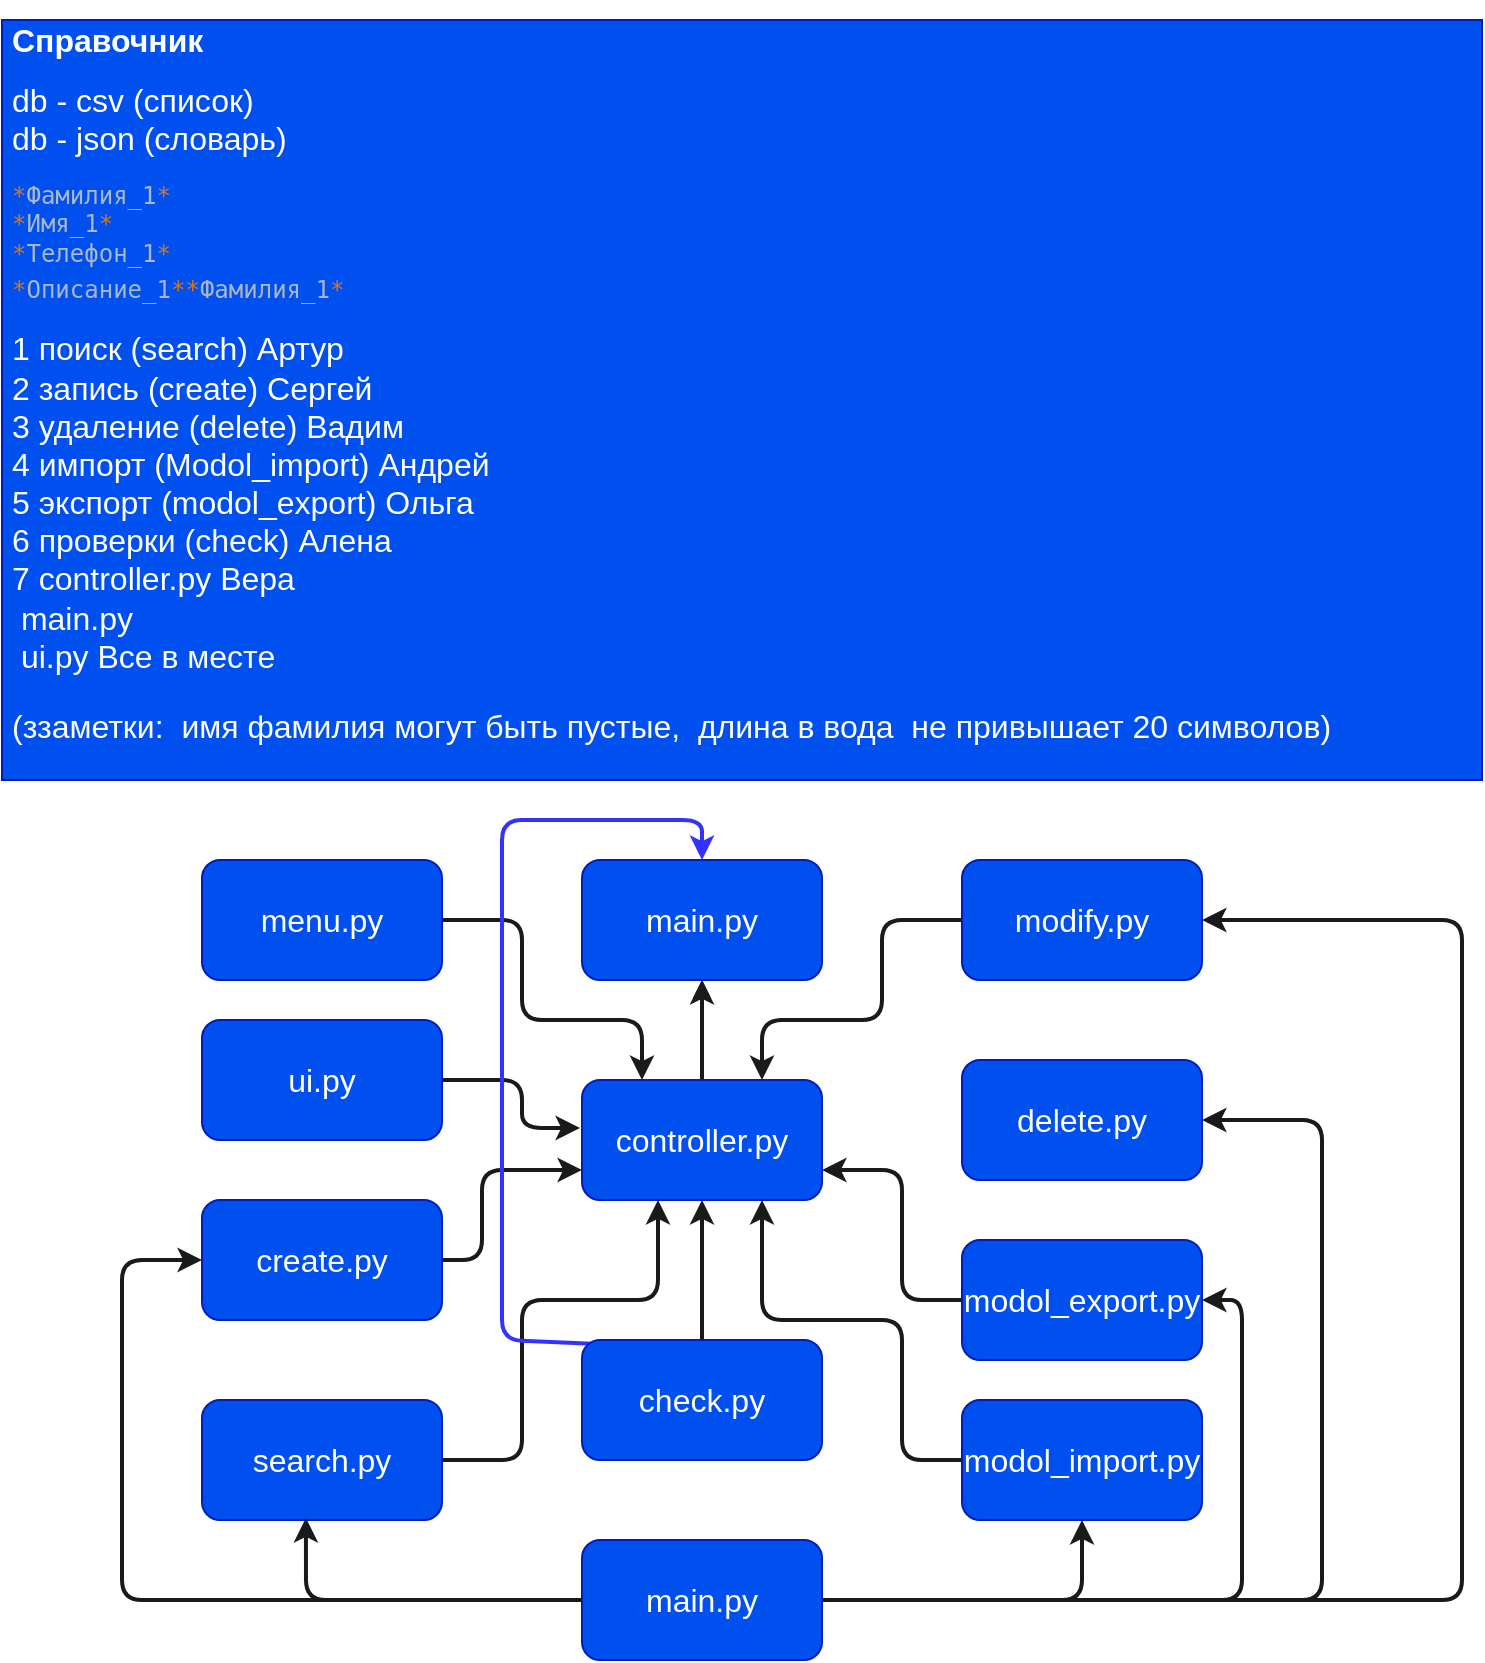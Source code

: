 <mxfile>
    <diagram id="Un_Z-Ee4vAJJ7-9JeIwL" name="Страница 1">
        <mxGraphModel dx="1137" dy="386" grid="1" gridSize="10" guides="1" tooltips="1" connect="1" arrows="1" fold="1" page="1" pageScale="1" pageWidth="827" pageHeight="1169" background="#ffffff" math="0" shadow="0">
            <root>
                <mxCell id="0"/>
                <mxCell id="1" parent="0"/>
                <mxCell id="2" value="&lt;h1 style=&quot;font-size: 16px&quot;&gt;&lt;font style=&quot;font-size: 16px&quot;&gt;Справочник&lt;/font&gt;&lt;/h1&gt;&lt;div&gt;&lt;font style=&quot;font-size: 16px&quot;&gt;db - csv (список)&lt;/font&gt;&lt;/div&gt;&lt;div&gt;&lt;span style=&quot;font-size: 16px&quot;&gt;db - json (словарь)&amp;nbsp;&lt;/span&gt;&lt;br&gt;&lt;/div&gt;&lt;pre style=&quot;color: rgb(169 , 183 , 198) ; font-family: &amp;#34;jetbrains mono&amp;#34; , monospace&quot;&gt;&lt;span style=&quot;color: #cc7832&quot;&gt;*&lt;/span&gt;Фамилия_1&lt;span style=&quot;color: #cc7832&quot;&gt;*&lt;br&gt;&lt;/span&gt;&lt;span style=&quot;color: #cc7832&quot;&gt;*&lt;/span&gt;Имя_1&lt;span style=&quot;color: #cc7832&quot;&gt;*&lt;br&gt;&lt;/span&gt;&lt;span style=&quot;color: #cc7832&quot;&gt;*&lt;/span&gt;Телефон_1&lt;span style=&quot;color: #cc7832&quot;&gt;*&lt;br&gt;&lt;/span&gt;&lt;font style=&quot;color: rgb(240 , 240 , 240) ; font-family: &amp;#34;helvetica&amp;#34; ; white-space: normal ; font-size: 16px&quot;&gt;&lt;span style=&quot;font-family: &amp;#34;jetbrains mono&amp;#34; , monospace ; font-size: 12px ; color: rgb(204 , 120 , 50)&quot;&gt;*&lt;/span&gt;&lt;span style=&quot;color: rgb(169 , 183 , 198) ; font-family: &amp;#34;jetbrains mono&amp;#34; , monospace ; font-size: 12px&quot;&gt;Описание_1&lt;/span&gt;&lt;span style=&quot;font-family: &amp;#34;jetbrains mono&amp;#34; , monospace ; font-size: 12px ; color: rgb(204 , 120 , 50)&quot;&gt;*&lt;/span&gt;&lt;/font&gt;&lt;span style=&quot;white-space: normal ; color: rgb(204 , 120 , 50)&quot;&gt;*&lt;/span&gt;&lt;span style=&quot;white-space: normal&quot;&gt;Фамилия_1&lt;/span&gt;&lt;span style=&quot;white-space: normal ; color: rgb(204 , 120 , 50)&quot;&gt;*&lt;/span&gt;&lt;/pre&gt;&lt;div&gt;&lt;font style=&quot;font-size: 16px&quot;&gt;1 поиск (search) Артур&lt;/font&gt;&lt;/div&gt;&lt;div&gt;&lt;font style=&quot;font-size: 16px&quot;&gt;2 запись (create) Сергей&lt;/font&gt;&lt;/div&gt;&lt;div&gt;&lt;font style=&quot;font-size: 16px&quot;&gt;3 удаление (delete) Вадим&lt;/font&gt;&lt;/div&gt;&lt;div&gt;&lt;font style=&quot;font-size: 16px&quot;&gt;4 импорт (Modol_import) Андрей&lt;/font&gt;&lt;/div&gt;&lt;div&gt;&lt;font style=&quot;font-size: 16px&quot;&gt;5 экспорт (modol_export) Ольга&lt;/font&gt;&lt;/div&gt;&lt;div&gt;&lt;font style=&quot;font-size: 16px&quot;&gt;6 проверки (check) Алена&lt;/font&gt;&lt;/div&gt;&lt;div&gt;&lt;font style=&quot;font-size: 16px&quot;&gt;7&lt;/font&gt;&lt;span style=&quot;font-size: 16px&quot;&gt;&amp;nbsp;controller.py Вера&lt;/span&gt;&lt;/div&gt;&lt;div&gt;&lt;span style=&quot;font-size: 16px&quot;&gt;&amp;nbsp;main.py&amp;nbsp;&lt;/span&gt;&lt;/div&gt;&lt;div&gt;&lt;span style=&quot;font-size: 16px&quot;&gt;&amp;nbsp;ui.py Все в месте&lt;/span&gt;&lt;/div&gt;&lt;p style=&quot;font-size: 16px&quot;&gt;&lt;span&gt;(ззаметки:&amp;nbsp; имя фамилия могут быть пустые,&amp;nbsp; длина в вода&amp;nbsp; не привышает 20 символов)&lt;/span&gt;&lt;br&gt;&lt;/p&gt;" style="text;html=1;strokeColor=#001DBC;fillColor=#0050ef;spacing=5;spacingTop=-20;whiteSpace=wrap;overflow=hidden;rounded=0;fontColor=#ffffff;" parent="1" vertex="1">
                    <mxGeometry x="20" y="20" width="740" height="380" as="geometry"/>
                </mxCell>
                <mxCell id="41" value="main.py" style="rounded=1;whiteSpace=wrap;html=1;fontSize=16;fillColor=#0050ef;fontColor=#FFFFFF;strokeColor=#001DBC;" vertex="1" parent="1">
                    <mxGeometry x="310" y="440" width="120" height="60" as="geometry"/>
                </mxCell>
                <mxCell id="53" value="" style="edgeStyle=none;html=1;" edge="1" parent="1" source="42" target="41">
                    <mxGeometry relative="1" as="geometry"/>
                </mxCell>
                <mxCell id="54" style="edgeStyle=none;html=1;exitX=0.5;exitY=0;exitDx=0;exitDy=0;strokeColor=#1A1A1A;strokeWidth=2;" edge="1" parent="1" source="42">
                    <mxGeometry relative="1" as="geometry">
                        <mxPoint x="370" y="500" as="targetPoint"/>
                    </mxGeometry>
                </mxCell>
                <mxCell id="42" value="controller.py" style="rounded=1;whiteSpace=wrap;html=1;fontSize=16;fillColor=#0050ef;fontColor=#FFFFFF;strokeColor=#001DBC;" vertex="1" parent="1">
                    <mxGeometry x="310" y="550" width="120" height="60" as="geometry"/>
                </mxCell>
                <mxCell id="61" style="edgeStyle=none;html=1;exitX=0;exitY=0.5;exitDx=0;exitDy=0;entryX=0.75;entryY=0;entryDx=0;entryDy=0;strokeColor=#1A1A1A;strokeWidth=2;" edge="1" parent="1" source="43" target="42">
                    <mxGeometry relative="1" as="geometry">
                        <Array as="points">
                            <mxPoint x="460" y="470"/>
                            <mxPoint x="460" y="520"/>
                            <mxPoint x="400" y="520"/>
                        </Array>
                    </mxGeometry>
                </mxCell>
                <mxCell id="43" value="modify.py" style="rounded=1;whiteSpace=wrap;html=1;fontSize=16;fillColor=#0050ef;fontColor=#FFFFFF;strokeColor=#001DBC;" vertex="1" parent="1">
                    <mxGeometry x="500" y="440" width="120" height="60" as="geometry"/>
                </mxCell>
                <mxCell id="44" value="delete.py" style="rounded=1;whiteSpace=wrap;html=1;fontSize=16;fillColor=#0050ef;fontColor=#FFFFFF;strokeColor=#001DBC;" vertex="1" parent="1">
                    <mxGeometry x="500" y="540" width="120" height="60" as="geometry"/>
                </mxCell>
                <mxCell id="64" style="edgeStyle=none;html=1;exitX=0;exitY=0.5;exitDx=0;exitDy=0;entryX=1;entryY=0.75;entryDx=0;entryDy=0;strokeColor=#1A1A1A;strokeWidth=2;" edge="1" parent="1" source="45" target="42">
                    <mxGeometry relative="1" as="geometry">
                        <Array as="points">
                            <mxPoint x="470" y="660"/>
                            <mxPoint x="470" y="595"/>
                        </Array>
                    </mxGeometry>
                </mxCell>
                <mxCell id="45" value="modol_export.py" style="rounded=1;whiteSpace=wrap;html=1;fontSize=16;fillColor=#0050ef;fontColor=#FFFFFF;strokeColor=#001DBC;" vertex="1" parent="1">
                    <mxGeometry x="500" y="630" width="120" height="60" as="geometry"/>
                </mxCell>
                <mxCell id="56" style="edgeStyle=none;html=1;exitX=0;exitY=0.5;exitDx=0;exitDy=0;entryX=0.75;entryY=1;entryDx=0;entryDy=0;strokeColor=#1A1A1A;strokeWidth=2;" edge="1" parent="1" source="46" target="42">
                    <mxGeometry relative="1" as="geometry">
                        <Array as="points">
                            <mxPoint x="470" y="740"/>
                            <mxPoint x="470" y="670"/>
                            <mxPoint x="400" y="670"/>
                        </Array>
                    </mxGeometry>
                </mxCell>
                <mxCell id="46" value="modol_import.py" style="rounded=1;whiteSpace=wrap;html=1;fontSize=16;fillColor=#0050ef;fontColor=#FFFFFF;strokeColor=#001DBC;" vertex="1" parent="1">
                    <mxGeometry x="500" y="710" width="120" height="60" as="geometry"/>
                </mxCell>
                <mxCell id="60" style="edgeStyle=none;html=1;exitX=1;exitY=0.5;exitDx=0;exitDy=0;entryX=0.25;entryY=0;entryDx=0;entryDy=0;strokeColor=#1A1A1A;strokeWidth=2;" edge="1" parent="1" source="47" target="42">
                    <mxGeometry relative="1" as="geometry">
                        <Array as="points">
                            <mxPoint x="280" y="470"/>
                            <mxPoint x="280" y="520"/>
                            <mxPoint x="340" y="520"/>
                        </Array>
                    </mxGeometry>
                </mxCell>
                <mxCell id="47" value="menu.py" style="rounded=1;whiteSpace=wrap;html=1;fontSize=16;fillColor=#0050ef;fontColor=#FFFFFF;strokeColor=#001DBC;" vertex="1" parent="1">
                    <mxGeometry x="120" y="440" width="120" height="60" as="geometry"/>
                </mxCell>
                <mxCell id="59" style="edgeStyle=none;html=1;exitX=1;exitY=0.5;exitDx=0;exitDy=0;entryX=-0.008;entryY=0.4;entryDx=0;entryDy=0;entryPerimeter=0;strokeColor=#1A1A1A;strokeWidth=2;" edge="1" parent="1" source="48" target="42">
                    <mxGeometry relative="1" as="geometry">
                        <Array as="points">
                            <mxPoint x="280" y="550"/>
                            <mxPoint x="280" y="574"/>
                        </Array>
                    </mxGeometry>
                </mxCell>
                <mxCell id="48" value="ui.py" style="rounded=1;whiteSpace=wrap;html=1;fontSize=16;fillColor=#0050ef;fontColor=#FFFFFF;strokeColor=#001DBC;" vertex="1" parent="1">
                    <mxGeometry x="120" y="520" width="120" height="60" as="geometry"/>
                </mxCell>
                <mxCell id="58" style="edgeStyle=none;html=1;exitX=1;exitY=0.5;exitDx=0;exitDy=0;entryX=0;entryY=0.75;entryDx=0;entryDy=0;strokeColor=#1A1A1A;strokeWidth=2;" edge="1" parent="1" source="49" target="42">
                    <mxGeometry relative="1" as="geometry">
                        <Array as="points">
                            <mxPoint x="260" y="640"/>
                            <mxPoint x="260" y="595"/>
                        </Array>
                    </mxGeometry>
                </mxCell>
                <mxCell id="49" value="create.py" style="rounded=1;whiteSpace=wrap;html=1;fontSize=16;fillColor=#0050ef;fontColor=#FFFFFF;strokeColor=#001DBC;" vertex="1" parent="1">
                    <mxGeometry x="120" y="610" width="120" height="60" as="geometry"/>
                </mxCell>
                <mxCell id="57" style="edgeStyle=none;html=1;exitX=1;exitY=0.5;exitDx=0;exitDy=0;strokeColor=#1A1A1A;strokeWidth=2;" edge="1" parent="1" source="50">
                    <mxGeometry relative="1" as="geometry">
                        <mxPoint x="348" y="610" as="targetPoint"/>
                        <Array as="points">
                            <mxPoint x="280" y="740"/>
                            <mxPoint x="280" y="660"/>
                            <mxPoint x="348" y="660"/>
                        </Array>
                    </mxGeometry>
                </mxCell>
                <mxCell id="50" value="search.py" style="rounded=1;whiteSpace=wrap;html=1;fontSize=16;fillColor=#0050ef;fontColor=#FFFFFF;strokeColor=#001DBC;" vertex="1" parent="1">
                    <mxGeometry x="120" y="710" width="120" height="60" as="geometry"/>
                </mxCell>
                <mxCell id="55" style="edgeStyle=none;html=1;exitX=0.5;exitY=0;exitDx=0;exitDy=0;entryX=0.5;entryY=1;entryDx=0;entryDy=0;strokeColor=#1A1A1A;strokeWidth=2;" edge="1" parent="1" source="51" target="42">
                    <mxGeometry relative="1" as="geometry"/>
                </mxCell>
                <mxCell id="69" style="edgeStyle=none;html=1;exitX=0.067;exitY=0.033;exitDx=0;exitDy=0;entryX=0.5;entryY=0;entryDx=0;entryDy=0;strokeColor=#3333FF;strokeWidth=2;exitPerimeter=0;" edge="1" parent="1" source="51" target="41">
                    <mxGeometry relative="1" as="geometry">
                        <Array as="points">
                            <mxPoint x="270" y="680"/>
                            <mxPoint x="270" y="420"/>
                            <mxPoint x="370" y="420"/>
                        </Array>
                    </mxGeometry>
                </mxCell>
                <mxCell id="51" value="check.py" style="rounded=1;whiteSpace=wrap;html=1;fontSize=16;fillColor=#0050ef;fontColor=#FFFFFF;strokeColor=#001DBC;" vertex="1" parent="1">
                    <mxGeometry x="310" y="680" width="120" height="60" as="geometry"/>
                </mxCell>
                <mxCell id="62" style="edgeStyle=none;html=1;exitX=1;exitY=0.5;exitDx=0;exitDy=0;entryX=1;entryY=0.5;entryDx=0;entryDy=0;strokeColor=#1A1A1A;strokeWidth=2;" edge="1" parent="1" source="52" target="43">
                    <mxGeometry relative="1" as="geometry">
                        <Array as="points">
                            <mxPoint x="750" y="810"/>
                            <mxPoint x="750" y="470"/>
                        </Array>
                    </mxGeometry>
                </mxCell>
                <mxCell id="63" style="edgeStyle=none;html=1;exitX=1;exitY=0.5;exitDx=0;exitDy=0;entryX=0.5;entryY=1;entryDx=0;entryDy=0;strokeColor=#1A1A1A;strokeWidth=2;" edge="1" parent="1" source="52" target="46">
                    <mxGeometry relative="1" as="geometry">
                        <Array as="points">
                            <mxPoint x="560" y="810"/>
                        </Array>
                    </mxGeometry>
                </mxCell>
                <mxCell id="65" style="edgeStyle=none;html=1;exitX=1;exitY=0.5;exitDx=0;exitDy=0;entryX=1;entryY=0.5;entryDx=0;entryDy=0;strokeColor=#1A1A1A;strokeWidth=2;" edge="1" parent="1" source="52" target="44">
                    <mxGeometry relative="1" as="geometry">
                        <Array as="points">
                            <mxPoint x="680" y="810"/>
                            <mxPoint x="680" y="570"/>
                        </Array>
                    </mxGeometry>
                </mxCell>
                <mxCell id="66" style="edgeStyle=none;html=1;exitX=1;exitY=0.5;exitDx=0;exitDy=0;entryX=1;entryY=0.5;entryDx=0;entryDy=0;strokeColor=#1A1A1A;strokeWidth=2;" edge="1" parent="1" source="52" target="45">
                    <mxGeometry relative="1" as="geometry">
                        <Array as="points">
                            <mxPoint x="640" y="810"/>
                            <mxPoint x="640" y="660"/>
                        </Array>
                    </mxGeometry>
                </mxCell>
                <mxCell id="67" style="edgeStyle=none;html=1;exitX=0;exitY=0.5;exitDx=0;exitDy=0;entryX=0.433;entryY=0.983;entryDx=0;entryDy=0;entryPerimeter=0;strokeColor=#1A1A1A;strokeWidth=2;" edge="1" parent="1" source="52" target="50">
                    <mxGeometry relative="1" as="geometry">
                        <Array as="points">
                            <mxPoint x="172" y="810"/>
                        </Array>
                    </mxGeometry>
                </mxCell>
                <mxCell id="68" style="edgeStyle=none;html=1;exitX=0;exitY=0.5;exitDx=0;exitDy=0;entryX=0;entryY=0.5;entryDx=0;entryDy=0;strokeColor=#1A1A1A;strokeWidth=2;" edge="1" parent="1" source="52" target="49">
                    <mxGeometry relative="1" as="geometry">
                        <Array as="points">
                            <mxPoint x="80" y="810"/>
                            <mxPoint x="80" y="640"/>
                        </Array>
                    </mxGeometry>
                </mxCell>
                <mxCell id="52" value="main.py" style="rounded=1;whiteSpace=wrap;html=1;fontSize=16;fillColor=#0050ef;fontColor=#FFFFFF;strokeColor=#001DBC;" vertex="1" parent="1">
                    <mxGeometry x="310" y="780" width="120" height="60" as="geometry"/>
                </mxCell>
            </root>
        </mxGraphModel>
    </diagram>
</mxfile>